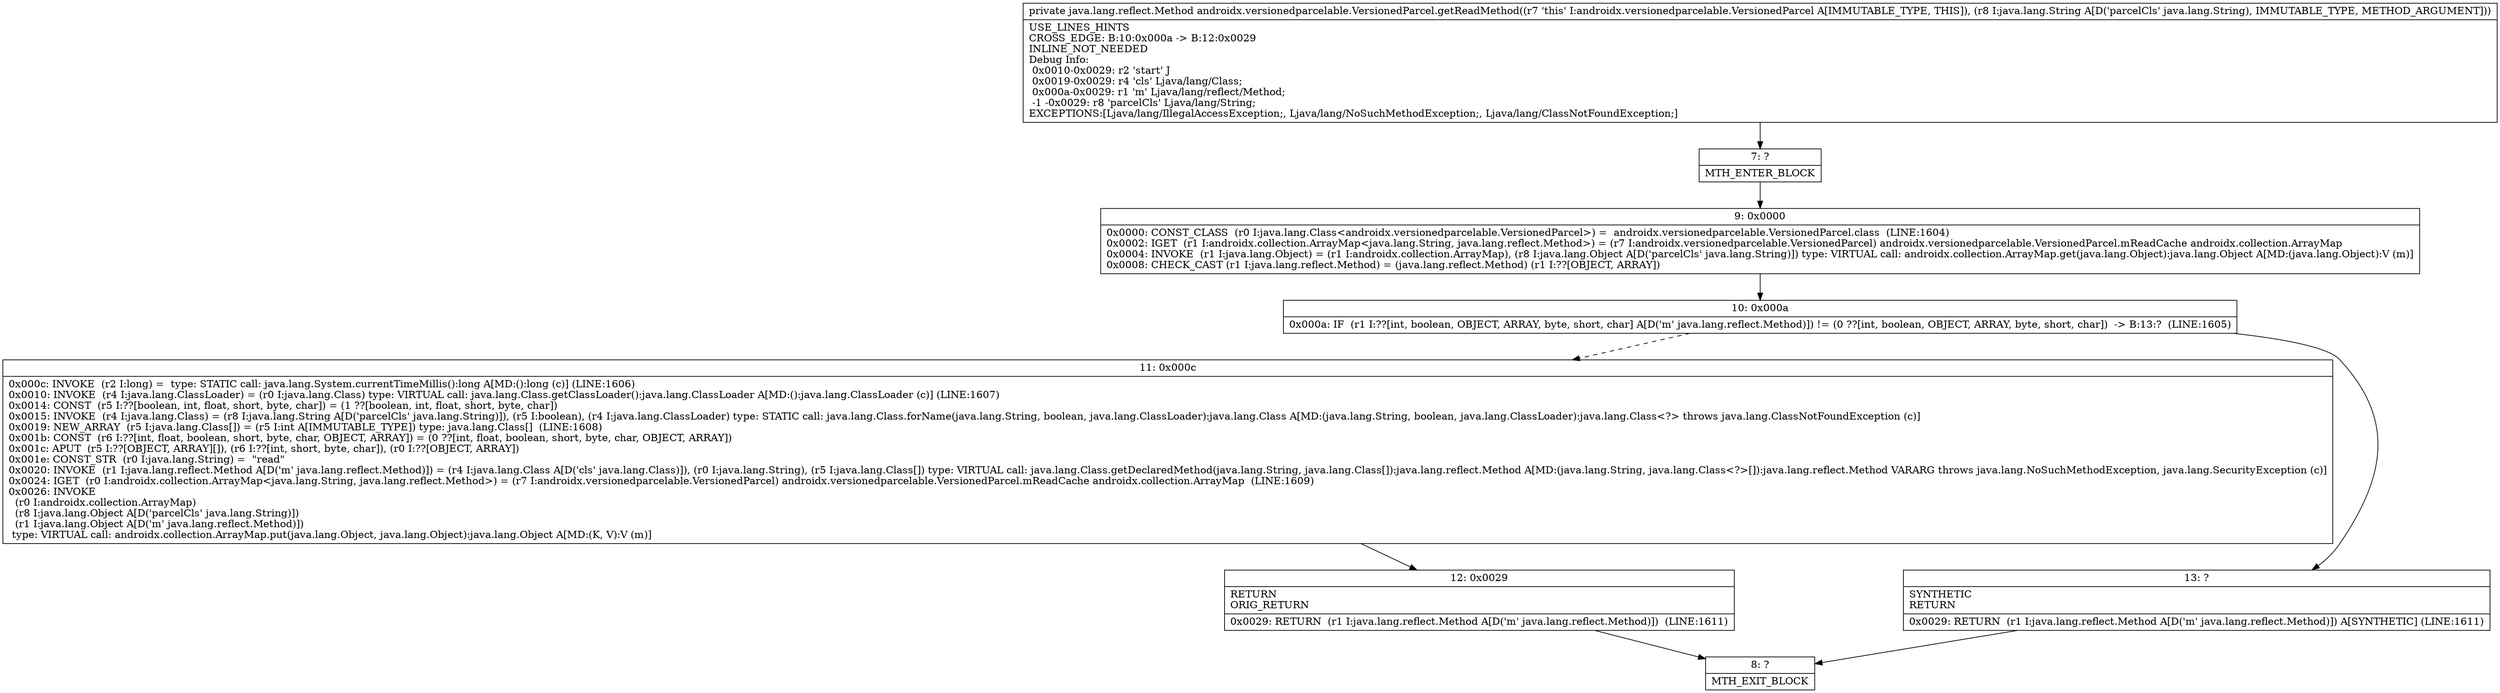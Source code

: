 digraph "CFG forandroidx.versionedparcelable.VersionedParcel.getReadMethod(Ljava\/lang\/String;)Ljava\/lang\/reflect\/Method;" {
Node_7 [shape=record,label="{7\:\ ?|MTH_ENTER_BLOCK\l}"];
Node_9 [shape=record,label="{9\:\ 0x0000|0x0000: CONST_CLASS  (r0 I:java.lang.Class\<androidx.versionedparcelable.VersionedParcel\>) =  androidx.versionedparcelable.VersionedParcel.class  (LINE:1604)\l0x0002: IGET  (r1 I:androidx.collection.ArrayMap\<java.lang.String, java.lang.reflect.Method\>) = (r7 I:androidx.versionedparcelable.VersionedParcel) androidx.versionedparcelable.VersionedParcel.mReadCache androidx.collection.ArrayMap \l0x0004: INVOKE  (r1 I:java.lang.Object) = (r1 I:androidx.collection.ArrayMap), (r8 I:java.lang.Object A[D('parcelCls' java.lang.String)]) type: VIRTUAL call: androidx.collection.ArrayMap.get(java.lang.Object):java.lang.Object A[MD:(java.lang.Object):V (m)]\l0x0008: CHECK_CAST (r1 I:java.lang.reflect.Method) = (java.lang.reflect.Method) (r1 I:??[OBJECT, ARRAY]) \l}"];
Node_10 [shape=record,label="{10\:\ 0x000a|0x000a: IF  (r1 I:??[int, boolean, OBJECT, ARRAY, byte, short, char] A[D('m' java.lang.reflect.Method)]) != (0 ??[int, boolean, OBJECT, ARRAY, byte, short, char])  \-\> B:13:?  (LINE:1605)\l}"];
Node_11 [shape=record,label="{11\:\ 0x000c|0x000c: INVOKE  (r2 I:long) =  type: STATIC call: java.lang.System.currentTimeMillis():long A[MD:():long (c)] (LINE:1606)\l0x0010: INVOKE  (r4 I:java.lang.ClassLoader) = (r0 I:java.lang.Class) type: VIRTUAL call: java.lang.Class.getClassLoader():java.lang.ClassLoader A[MD:():java.lang.ClassLoader (c)] (LINE:1607)\l0x0014: CONST  (r5 I:??[boolean, int, float, short, byte, char]) = (1 ??[boolean, int, float, short, byte, char]) \l0x0015: INVOKE  (r4 I:java.lang.Class) = (r8 I:java.lang.String A[D('parcelCls' java.lang.String)]), (r5 I:boolean), (r4 I:java.lang.ClassLoader) type: STATIC call: java.lang.Class.forName(java.lang.String, boolean, java.lang.ClassLoader):java.lang.Class A[MD:(java.lang.String, boolean, java.lang.ClassLoader):java.lang.Class\<?\> throws java.lang.ClassNotFoundException (c)]\l0x0019: NEW_ARRAY  (r5 I:java.lang.Class[]) = (r5 I:int A[IMMUTABLE_TYPE]) type: java.lang.Class[]  (LINE:1608)\l0x001b: CONST  (r6 I:??[int, float, boolean, short, byte, char, OBJECT, ARRAY]) = (0 ??[int, float, boolean, short, byte, char, OBJECT, ARRAY]) \l0x001c: APUT  (r5 I:??[OBJECT, ARRAY][]), (r6 I:??[int, short, byte, char]), (r0 I:??[OBJECT, ARRAY]) \l0x001e: CONST_STR  (r0 I:java.lang.String) =  \"read\" \l0x0020: INVOKE  (r1 I:java.lang.reflect.Method A[D('m' java.lang.reflect.Method)]) = (r4 I:java.lang.Class A[D('cls' java.lang.Class)]), (r0 I:java.lang.String), (r5 I:java.lang.Class[]) type: VIRTUAL call: java.lang.Class.getDeclaredMethod(java.lang.String, java.lang.Class[]):java.lang.reflect.Method A[MD:(java.lang.String, java.lang.Class\<?\>[]):java.lang.reflect.Method VARARG throws java.lang.NoSuchMethodException, java.lang.SecurityException (c)]\l0x0024: IGET  (r0 I:androidx.collection.ArrayMap\<java.lang.String, java.lang.reflect.Method\>) = (r7 I:androidx.versionedparcelable.VersionedParcel) androidx.versionedparcelable.VersionedParcel.mReadCache androidx.collection.ArrayMap  (LINE:1609)\l0x0026: INVOKE  \l  (r0 I:androidx.collection.ArrayMap)\l  (r8 I:java.lang.Object A[D('parcelCls' java.lang.String)])\l  (r1 I:java.lang.Object A[D('m' java.lang.reflect.Method)])\l type: VIRTUAL call: androidx.collection.ArrayMap.put(java.lang.Object, java.lang.Object):java.lang.Object A[MD:(K, V):V (m)]\l}"];
Node_12 [shape=record,label="{12\:\ 0x0029|RETURN\lORIG_RETURN\l|0x0029: RETURN  (r1 I:java.lang.reflect.Method A[D('m' java.lang.reflect.Method)])  (LINE:1611)\l}"];
Node_8 [shape=record,label="{8\:\ ?|MTH_EXIT_BLOCK\l}"];
Node_13 [shape=record,label="{13\:\ ?|SYNTHETIC\lRETURN\l|0x0029: RETURN  (r1 I:java.lang.reflect.Method A[D('m' java.lang.reflect.Method)]) A[SYNTHETIC] (LINE:1611)\l}"];
MethodNode[shape=record,label="{private java.lang.reflect.Method androidx.versionedparcelable.VersionedParcel.getReadMethod((r7 'this' I:androidx.versionedparcelable.VersionedParcel A[IMMUTABLE_TYPE, THIS]), (r8 I:java.lang.String A[D('parcelCls' java.lang.String), IMMUTABLE_TYPE, METHOD_ARGUMENT]))  | USE_LINES_HINTS\lCROSS_EDGE: B:10:0x000a \-\> B:12:0x0029\lINLINE_NOT_NEEDED\lDebug Info:\l  0x0010\-0x0029: r2 'start' J\l  0x0019\-0x0029: r4 'cls' Ljava\/lang\/Class;\l  0x000a\-0x0029: r1 'm' Ljava\/lang\/reflect\/Method;\l  \-1 \-0x0029: r8 'parcelCls' Ljava\/lang\/String;\lEXCEPTIONS:[Ljava\/lang\/IllegalAccessException;, Ljava\/lang\/NoSuchMethodException;, Ljava\/lang\/ClassNotFoundException;]\l}"];
MethodNode -> Node_7;Node_7 -> Node_9;
Node_9 -> Node_10;
Node_10 -> Node_11[style=dashed];
Node_10 -> Node_13;
Node_11 -> Node_12;
Node_12 -> Node_8;
Node_13 -> Node_8;
}

